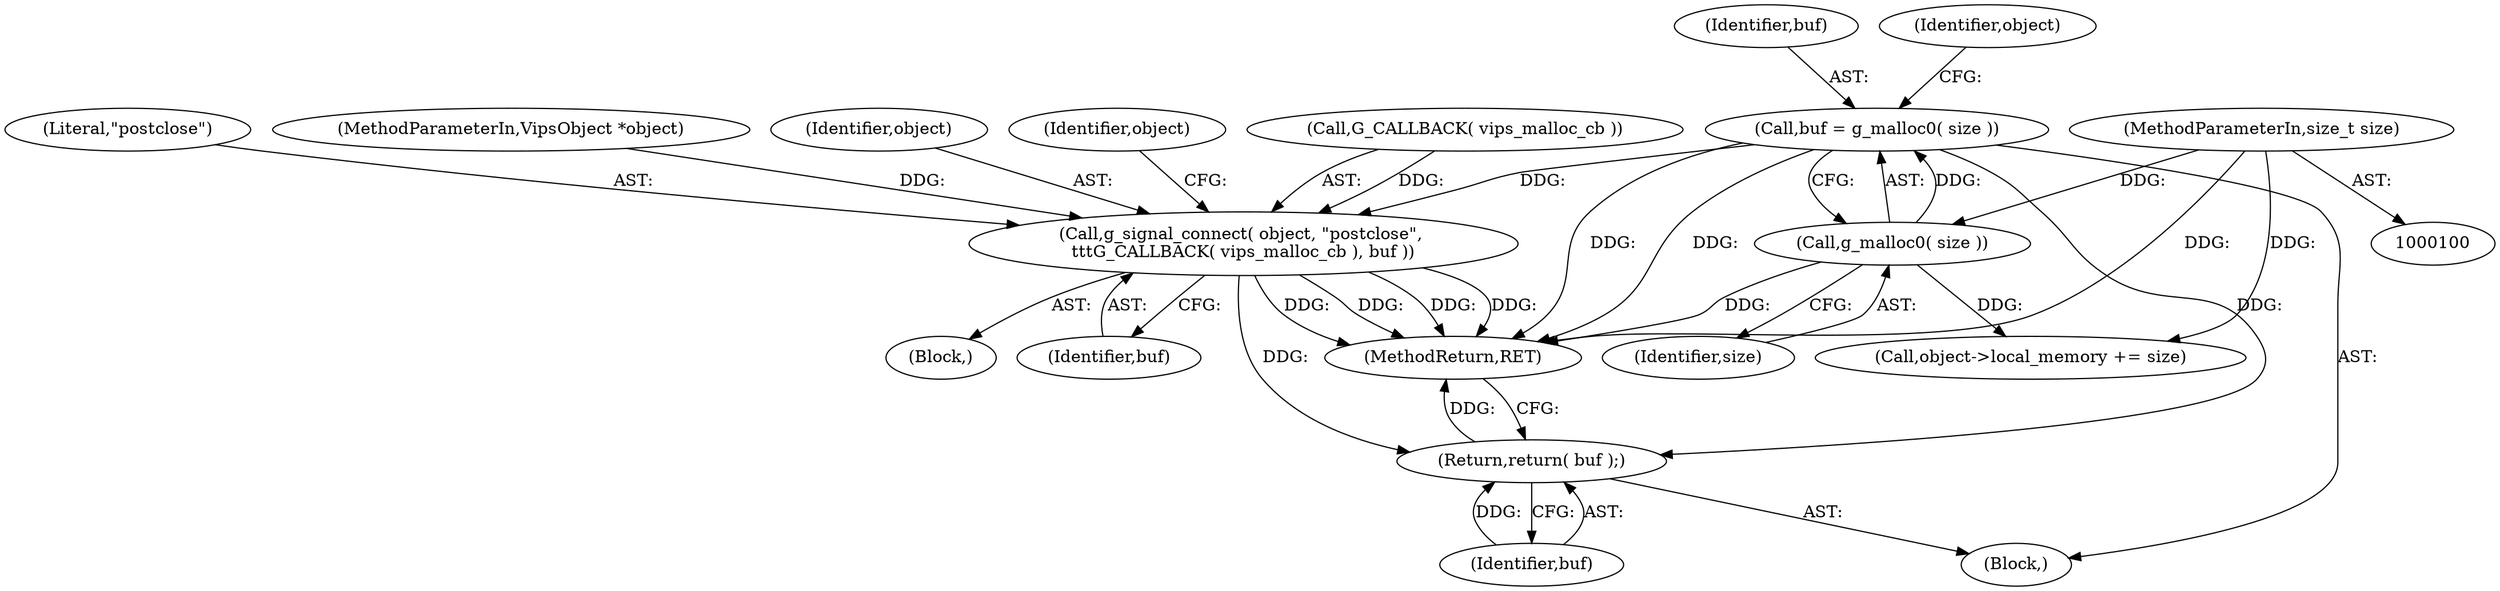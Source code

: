 digraph "0_libvips_00622428bda8d7521db8d74260b519fa41d69d0a@API" {
"1000105" [label="(Call,buf = g_malloc0( size ))"];
"1000107" [label="(Call,g_malloc0( size ))"];
"1000102" [label="(MethodParameterIn,size_t size)"];
"1000112" [label="(Call,g_signal_connect( object, \"postclose\", \n\t\t\tG_CALLBACK( vips_malloc_cb ), buf ))"];
"1000123" [label="(Return,return( buf );)"];
"1000114" [label="(Literal,\"postclose\")"];
"1000106" [label="(Identifier,buf)"];
"1000105" [label="(Call,buf = g_malloc0( size ))"];
"1000125" [label="(MethodReturn,RET)"];
"1000101" [label="(MethodParameterIn,VipsObject *object)"];
"1000113" [label="(Identifier,object)"];
"1000120" [label="(Identifier,object)"];
"1000123" [label="(Return,return( buf );)"];
"1000108" [label="(Identifier,size)"];
"1000107" [label="(Call,g_malloc0( size ))"];
"1000103" [label="(Block,)"];
"1000124" [label="(Identifier,buf)"];
"1000110" [label="(Identifier,object)"];
"1000112" [label="(Call,g_signal_connect( object, \"postclose\", \n\t\t\tG_CALLBACK( vips_malloc_cb ), buf ))"];
"1000102" [label="(MethodParameterIn,size_t size)"];
"1000118" [label="(Call,object->local_memory += size)"];
"1000111" [label="(Block,)"];
"1000115" [label="(Call,G_CALLBACK( vips_malloc_cb ))"];
"1000117" [label="(Identifier,buf)"];
"1000105" -> "1000103"  [label="AST: "];
"1000105" -> "1000107"  [label="CFG: "];
"1000106" -> "1000105"  [label="AST: "];
"1000107" -> "1000105"  [label="AST: "];
"1000110" -> "1000105"  [label="CFG: "];
"1000105" -> "1000125"  [label="DDG: "];
"1000105" -> "1000125"  [label="DDG: "];
"1000107" -> "1000105"  [label="DDG: "];
"1000105" -> "1000112"  [label="DDG: "];
"1000105" -> "1000123"  [label="DDG: "];
"1000107" -> "1000108"  [label="CFG: "];
"1000108" -> "1000107"  [label="AST: "];
"1000107" -> "1000125"  [label="DDG: "];
"1000102" -> "1000107"  [label="DDG: "];
"1000107" -> "1000118"  [label="DDG: "];
"1000102" -> "1000100"  [label="AST: "];
"1000102" -> "1000125"  [label="DDG: "];
"1000102" -> "1000118"  [label="DDG: "];
"1000112" -> "1000111"  [label="AST: "];
"1000112" -> "1000117"  [label="CFG: "];
"1000113" -> "1000112"  [label="AST: "];
"1000114" -> "1000112"  [label="AST: "];
"1000115" -> "1000112"  [label="AST: "];
"1000117" -> "1000112"  [label="AST: "];
"1000120" -> "1000112"  [label="CFG: "];
"1000112" -> "1000125"  [label="DDG: "];
"1000112" -> "1000125"  [label="DDG: "];
"1000112" -> "1000125"  [label="DDG: "];
"1000112" -> "1000125"  [label="DDG: "];
"1000101" -> "1000112"  [label="DDG: "];
"1000115" -> "1000112"  [label="DDG: "];
"1000112" -> "1000123"  [label="DDG: "];
"1000123" -> "1000103"  [label="AST: "];
"1000123" -> "1000124"  [label="CFG: "];
"1000124" -> "1000123"  [label="AST: "];
"1000125" -> "1000123"  [label="CFG: "];
"1000123" -> "1000125"  [label="DDG: "];
"1000124" -> "1000123"  [label="DDG: "];
}
